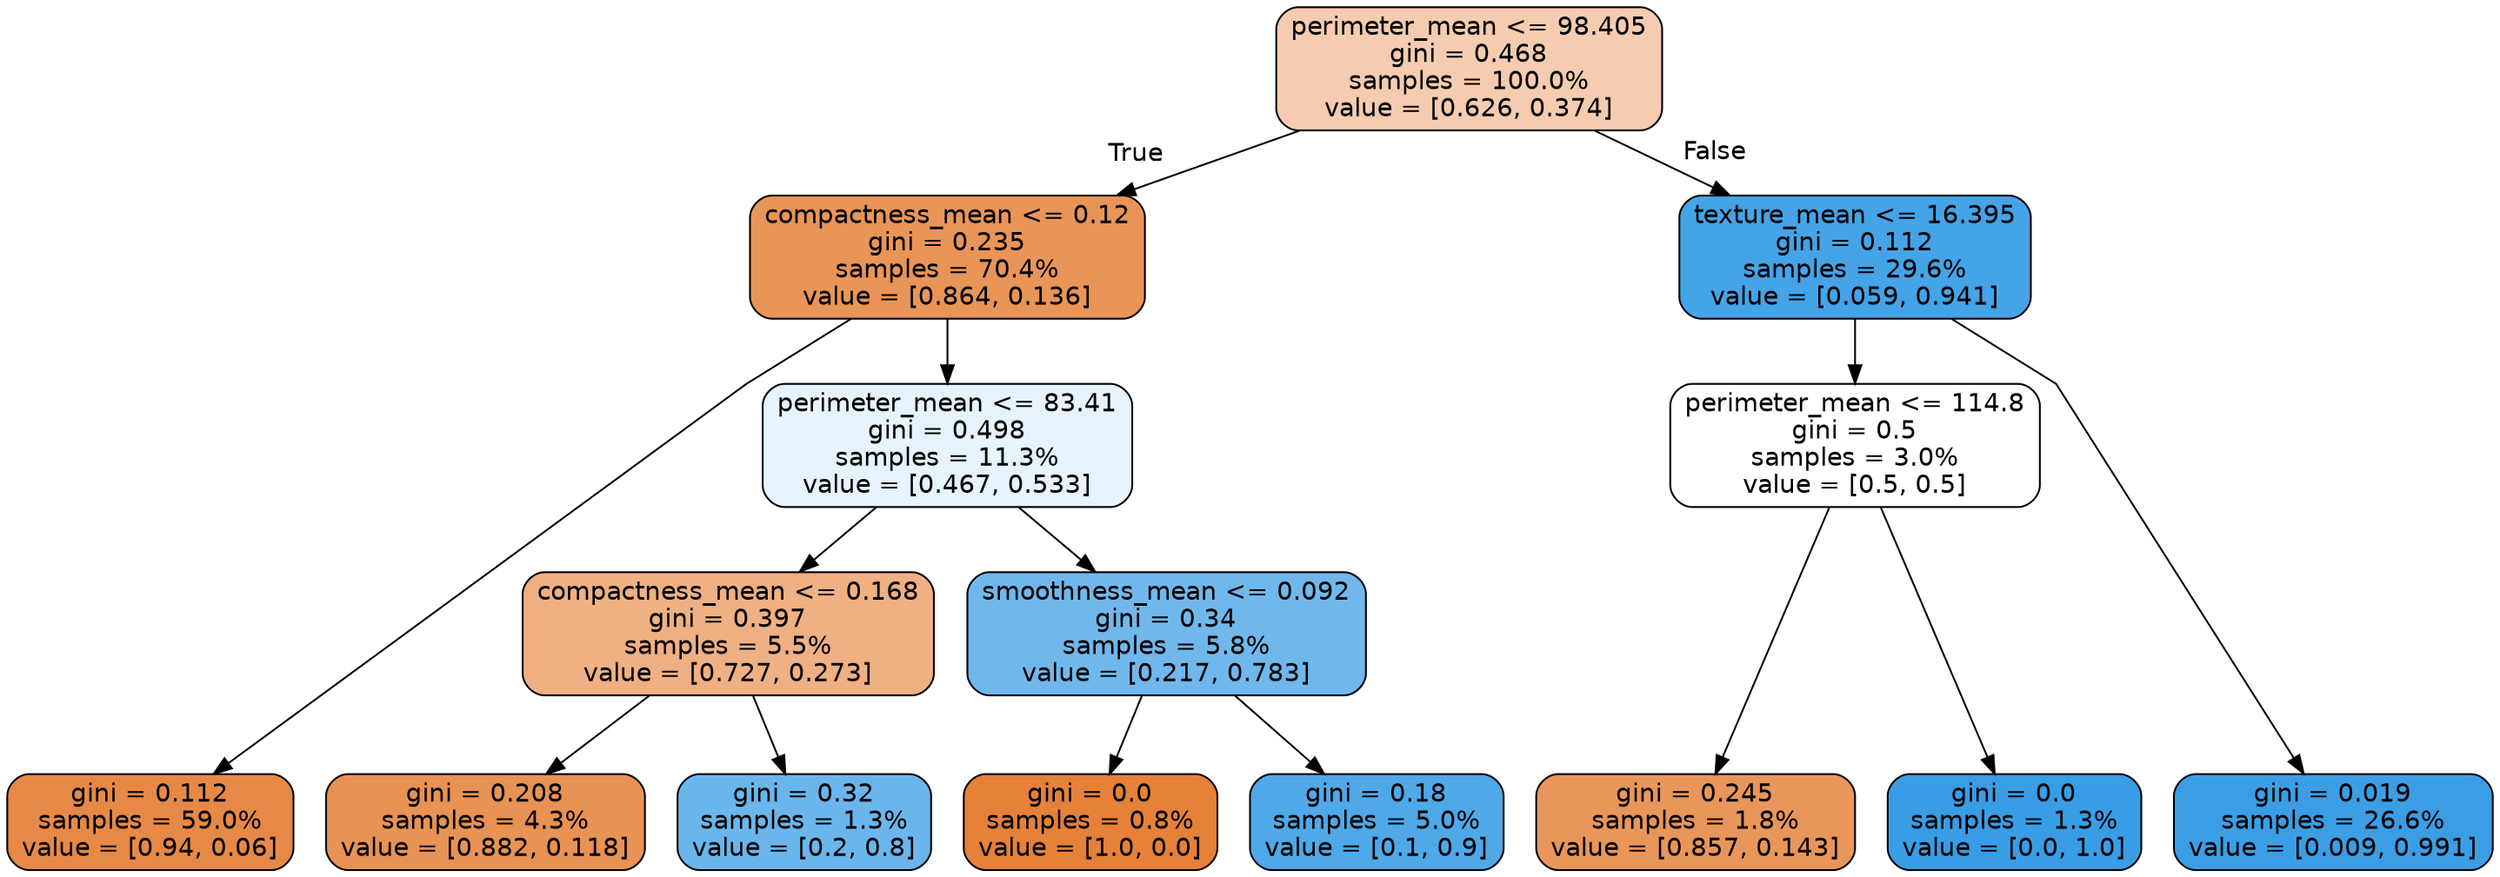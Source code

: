 digraph Tree {
node [shape=box, style="filled, rounded", color="black", fontname=helvetica] ;
graph [ranksep=equally, splines=polyline] ;
edge [fontname=helvetica] ;
0 [label="perimeter_mean <= 98.405\ngini = 0.468\nsamples = 100.0%\nvalue = [0.626, 0.374]", fillcolor="#f5ccaf"] ;
1 [label="compactness_mean <= 0.12\ngini = 0.235\nsamples = 70.4%\nvalue = [0.864, 0.136]", fillcolor="#e99558"] ;
0 -> 1 [labeldistance=2.5, labelangle=45, headlabel="True"] ;
3 [label="gini = 0.112\nsamples = 59.0%\nvalue = [0.94, 0.06]", fillcolor="#e78946"] ;
1 -> 3 ;
4 [label="perimeter_mean <= 83.41\ngini = 0.498\nsamples = 11.3%\nvalue = [0.467, 0.533]", fillcolor="#e6f3fc"] ;
1 -> 4 ;
5 [label="compactness_mean <= 0.168\ngini = 0.397\nsamples = 5.5%\nvalue = [0.727, 0.273]", fillcolor="#efb083"] ;
4 -> 5 ;
13 [label="gini = 0.208\nsamples = 4.3%\nvalue = [0.882, 0.118]", fillcolor="#e89253"] ;
5 -> 13 ;
14 [label="gini = 0.32\nsamples = 1.3%\nvalue = [0.2, 0.8]", fillcolor="#6ab6ec"] ;
5 -> 14 ;
6 [label="smoothness_mean <= 0.092\ngini = 0.34\nsamples = 5.8%\nvalue = [0.217, 0.783]", fillcolor="#70b8ec"] ;
4 -> 6 ;
11 [label="gini = 0.0\nsamples = 0.8%\nvalue = [1.0, 0.0]", fillcolor="#e58139"] ;
6 -> 11 ;
12 [label="gini = 0.18\nsamples = 5.0%\nvalue = [0.1, 0.9]", fillcolor="#4fa8e8"] ;
6 -> 12 ;
2 [label="texture_mean <= 16.395\ngini = 0.112\nsamples = 29.6%\nvalue = [0.059, 0.941]", fillcolor="#45a3e7"] ;
0 -> 2 [labeldistance=2.5, labelangle=-45, headlabel="False"] ;
7 [label="perimeter_mean <= 114.8\ngini = 0.5\nsamples = 3.0%\nvalue = [0.5, 0.5]", fillcolor="#ffffff"] ;
2 -> 7 ;
9 [label="gini = 0.245\nsamples = 1.8%\nvalue = [0.857, 0.143]", fillcolor="#e9965a"] ;
7 -> 9 ;
10 [label="gini = 0.0\nsamples = 1.3%\nvalue = [0.0, 1.0]", fillcolor="#399de5"] ;
7 -> 10 ;
8 [label="gini = 0.019\nsamples = 26.6%\nvalue = [0.009, 0.991]", fillcolor="#3b9ee5"] ;
2 -> 8 ;
{rank=same ; 0} ;
{rank=same ; 1; 2} ;
{rank=same ; 4; 7} ;
{rank=same ; 5; 6} ;
{rank=same ; 3; 13; 14; 11; 12; 9; 10; 8} ;
}